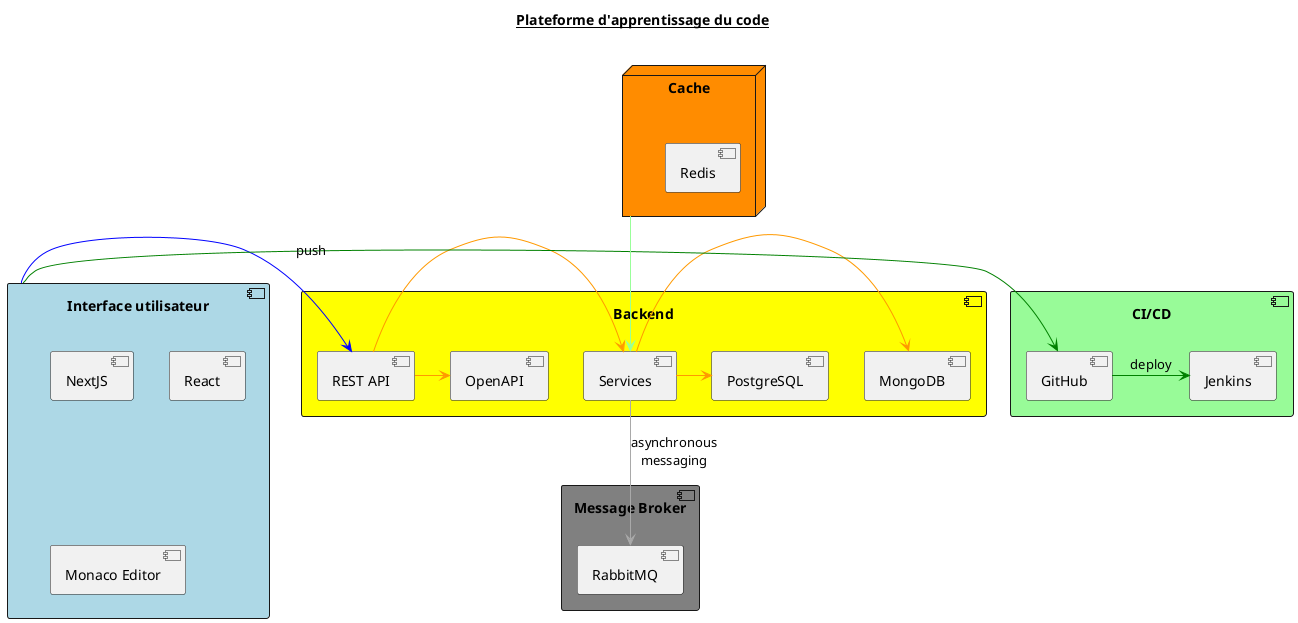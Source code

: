 @startuml

!define UI_COLOR LightBlue
!define API_COLOR Yellow
!define CACHE_COLOR DarkOrange
!define CICD_COLOR PaleGreen
!define BROKER_COLOR Gray

title __Plateforme d'apprentissage du code__\n

component "Interface utilisateur" as UI #UI_COLOR {
  component [NextJS] as nextjs
  component [React] as react
  component [Monaco Editor] as monaco
}

component "Backend" as API #API_COLOR {
  component [OpenAPI] as openapi
  component [REST API] as rest
  component [Services] as services
  database [MongoDB] as mongo
  database [PostgreSQL] as sql
}

node "Cache" as cache #CACHE_COLOR {
  component [Redis] as redis
}

component "CI/CD" as cicd #CICD_COLOR {
  component [GitHub] as github
  component [Jenkins] as jenkins
}

component "Message Broker" as broker #BROKER_COLOR {
  component [RabbitMQ] as rabbitmq
}

UI -[#Blue]> rest
rest -[#FF9900]> services
services -[#FF9900]> mongo
services -[#FF9900]> sql
rest -[#FF9900]> openapi
UI -[#Green]> github : push
github -[#Green]> jenkins : deploy
cache -[#99FF99]-> services
services -[#DarkGrey]-> rabbitmq : asynchronous\nmessaging

@enduml
